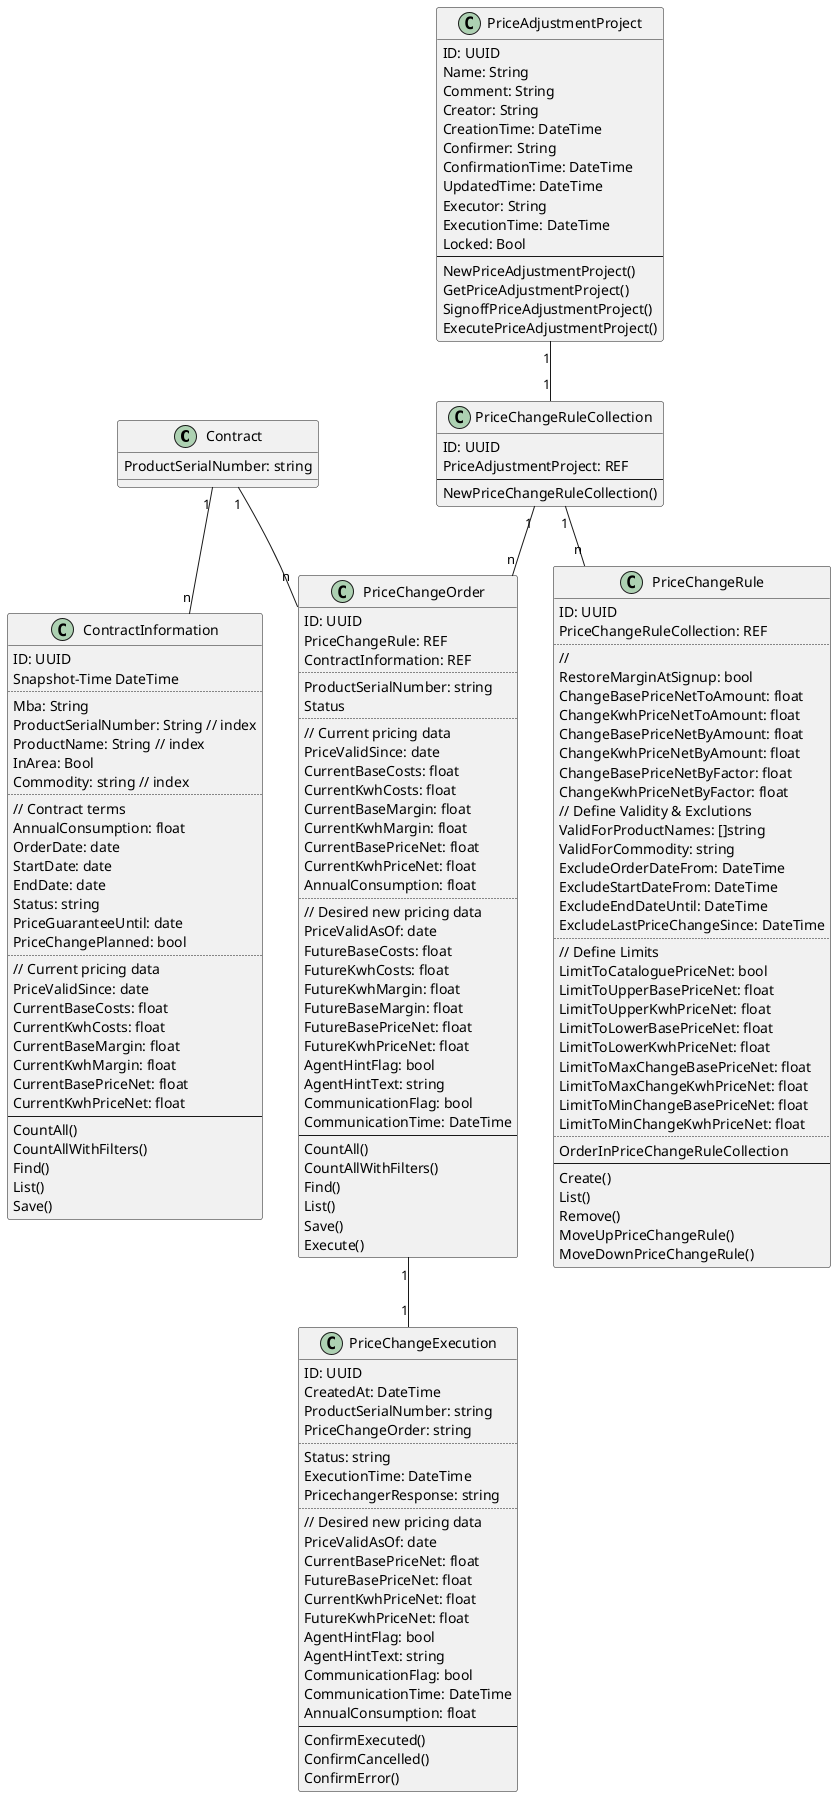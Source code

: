 @startuml

class Contract {
  ProductSerialNumber: string
 }

class PriceAdjustmentProject {
  ID: UUID
  Name: String
  Comment: String
  Creator: String
  CreationTime: DateTime
  Confirmer: String
  ConfirmationTime: DateTime
  UpdatedTime: DateTime
  Executor: String
  ExecutionTime: DateTime
  Locked: Bool
  --
  NewPriceAdjustmentProject()
  GetPriceAdjustmentProject()
  SignoffPriceAdjustmentProject()
  ExecutePriceAdjustmentProject()
}

class PriceChangeRuleCollection {
    ID: UUID
    PriceAdjustmentProject: REF
    --
    NewPriceChangeRuleCollection()
}

class PriceChangeRule {
    ID: UUID
    PriceChangeRuleCollection: REF
    ..
    //
    RestoreMarginAtSignup: bool
    ChangeBasePriceNetToAmount: float
    ChangeKwhPriceNetToAmount: float
    ChangeBasePriceNetByAmount: float
    ChangeKwhPriceNetByAmount: float
    ChangeBasePriceNetByFactor: float
    ChangeKwhPriceNetByFactor: float
    // Define Validity & Exclutions
	ValidForProductNames: []string
	ValidForCommodity: string
	ExcludeOrderDateFrom: DateTime
	ExcludeStartDateFrom: DateTime
	ExcludeEndDateUntil: DateTime
	ExcludeLastPriceChangeSince: DateTime
	..
	// Define Limits
	LimitToCataloguePriceNet: bool
	LimitToUpperBasePriceNet: float
	LimitToUpperKwhPriceNet: float
	LimitToLowerBasePriceNet: float
	LimitToLowerKwhPriceNet: float
	LimitToMaxChangeBasePriceNet: float
	LimitToMaxChangeKwhPriceNet: float
	LimitToMinChangeBasePriceNet: float
    LimitToMinChangeKwhPriceNet: float
    ..
    OrderInPriceChangeRuleCollection
    --
    Create()
    List()
    Remove()
    MoveUpPriceChangeRule()
    MoveDownPriceChangeRule()
}

class ContractInformation {
    ID: UUID
    Snapshot-Time DateTime
    ..
    Mba: String
    ProductSerialNumber: String // index
    ProductName: String // index
    InArea: Bool
    Commodity: string // index
    ..
    // Contract terms
    AnnualConsumption: float
    OrderDate: date
    StartDate: date
    EndDate: date
    Status: string
    PriceGuaranteeUntil: date
    PriceChangePlanned: bool
    ..
    // Current pricing data
    PriceValidSince: date
    CurrentBaseCosts: float
    CurrentKwhCosts: float
    CurrentBaseMargin: float
    CurrentKwhMargin: float
    CurrentBasePriceNet: float
    CurrentKwhPriceNet: float
    --
    CountAll()
    CountAllWithFilters()
    Find()
    List()
    Save()
}

class PriceChangeOrder {
    ID: UUID
    PriceChangeRule: REF
    ContractInformation: REF
    ..
    ProductSerialNumber: string
    Status
    ..
    // Current pricing data
    PriceValidSince: date
    CurrentBaseCosts: float
    CurrentKwhCosts: float
    CurrentBaseMargin: float
    CurrentKwhMargin: float
    CurrentBasePriceNet: float
    CurrentKwhPriceNet: float
    AnnualConsumption: float
    ..
    // Desired new pricing data
    PriceValidAsOf: date
    FutureBaseCosts: float
    FutureKwhCosts: float
    FutureKwhMargin: float
    FutureBaseMargin: float
    FutureBasePriceNet: float
    FutureKwhPriceNet: float
    AgentHintFlag: bool
    AgentHintText: string
    CommunicationFlag: bool
    CommunicationTime: DateTime
    --
    CountAll()
    CountAllWithFilters()
    Find()
    List()
    Save()
    Execute()
}

class PriceChangeExecution {
    ID: UUID
    CreatedAt: DateTime
    ProductSerialNumber: string
    PriceChangeOrder: string
    ..
    Status: string
    ExecutionTime: DateTime
    PricechangerResponse: string
    ..
    // Desired new pricing data
    PriceValidAsOf: date
    CurrentBasePriceNet: float
    FutureBasePriceNet: float
    CurrentKwhPriceNet: float
    FutureKwhPriceNet: float
    AgentHintFlag: bool
    AgentHintText: string
    CommunicationFlag: bool
    CommunicationTime: DateTime
    AnnualConsumption: float
    --
    ConfirmExecuted()
    ConfirmCancelled()
    ConfirmError()
}

PriceAdjustmentProject "1" -- "1" PriceChangeRuleCollection
PriceChangeRuleCollection "1" -- "n" PriceChangeRule
PriceChangeRuleCollection "1" -- "n" PriceChangeOrder
Contract "1" -- "n" ContractInformation
Contract "1" -- "n" PriceChangeOrder
PriceChangeOrder "1" -- "1" PriceChangeExecution
@enduml
